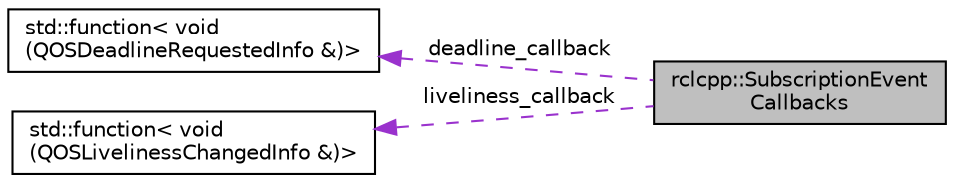 digraph "rclcpp::SubscriptionEventCallbacks"
{
  edge [fontname="Helvetica",fontsize="10",labelfontname="Helvetica",labelfontsize="10"];
  node [fontname="Helvetica",fontsize="10",shape=record];
  rankdir="LR";
  Node1 [label="rclcpp::SubscriptionEvent\lCallbacks",height=0.2,width=0.4,color="black", fillcolor="grey75", style="filled", fontcolor="black"];
  Node2 -> Node1 [dir="back",color="darkorchid3",fontsize="10",style="dashed",label=" deadline_callback" ,fontname="Helvetica"];
  Node2 [label="std::function\< void\l(QOSDeadlineRequestedInfo &)\>",height=0.2,width=0.4,color="black", fillcolor="white", style="filled",URL="/tmp/tmp.Txb212H7Lz/doxygen_tag_files/cppreference-doxygen-web.tag.xml$cpp/utility/functional/function.html"];
  Node3 -> Node1 [dir="back",color="darkorchid3",fontsize="10",style="dashed",label=" liveliness_callback" ,fontname="Helvetica"];
  Node3 [label="std::function\< void\l(QOSLivelinessChangedInfo &)\>",height=0.2,width=0.4,color="black", fillcolor="white", style="filled",URL="/tmp/tmp.Txb212H7Lz/doxygen_tag_files/cppreference-doxygen-web.tag.xml$cpp/utility/functional/function.html"];
}
